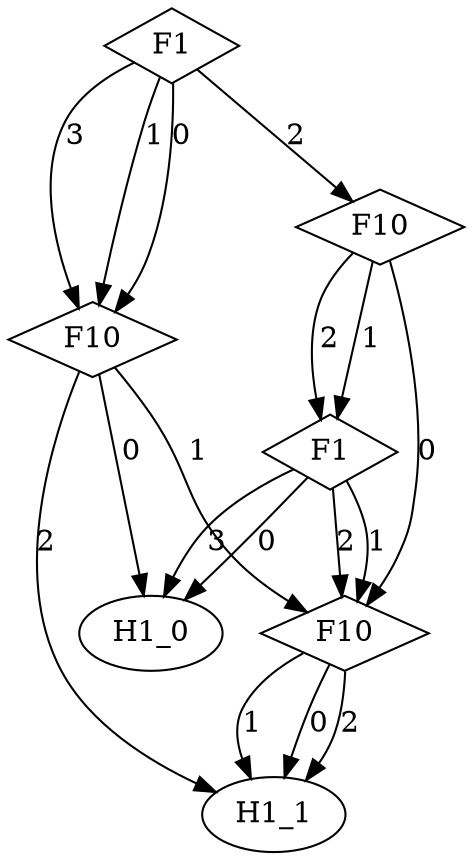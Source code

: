 digraph {
node [label=H1_1,style=""] H1_1
node [label=H1_1,style=""] H1_1
node [label=H1_1,style=""] H1_1
node [label=H1_0,style=""] H1_0
node [label=H1_0,style=""] H1_0
node [label=H1_1,style=""] H1_1
node [label=H1_0,style=""] H1_0
node [label=F10,shape="diamond",style=""] 4
node [label=F1,shape="diamond",style=""] 3
node [label=F10,shape="diamond",style=""] 2
node [label=F10,shape="diamond",style=""] 1
node [label=F1,shape="diamond",style=""] 0

4 -> H1_1 [label="2"]
4 -> H1_1 [label="1"]
4 -> H1_1 [label="0"]
3 -> H1_0 [label="3"]
3 -> 4 [label="2"]
3 -> 4 [label="1"]
3 -> H1_0 [label="0"]
2 -> 3 [label="2"]
2 -> 3 [label="1"]
2 -> 4 [label="0"]
1 -> H1_1 [label="2"]
1 -> 4 [label="1"]
1 -> H1_0 [label="0"]
0 -> 1 [label="3"]
0 -> 2 [label="2"]
0 -> 1 [label="1"]
0 -> 1 [label="0"]
}